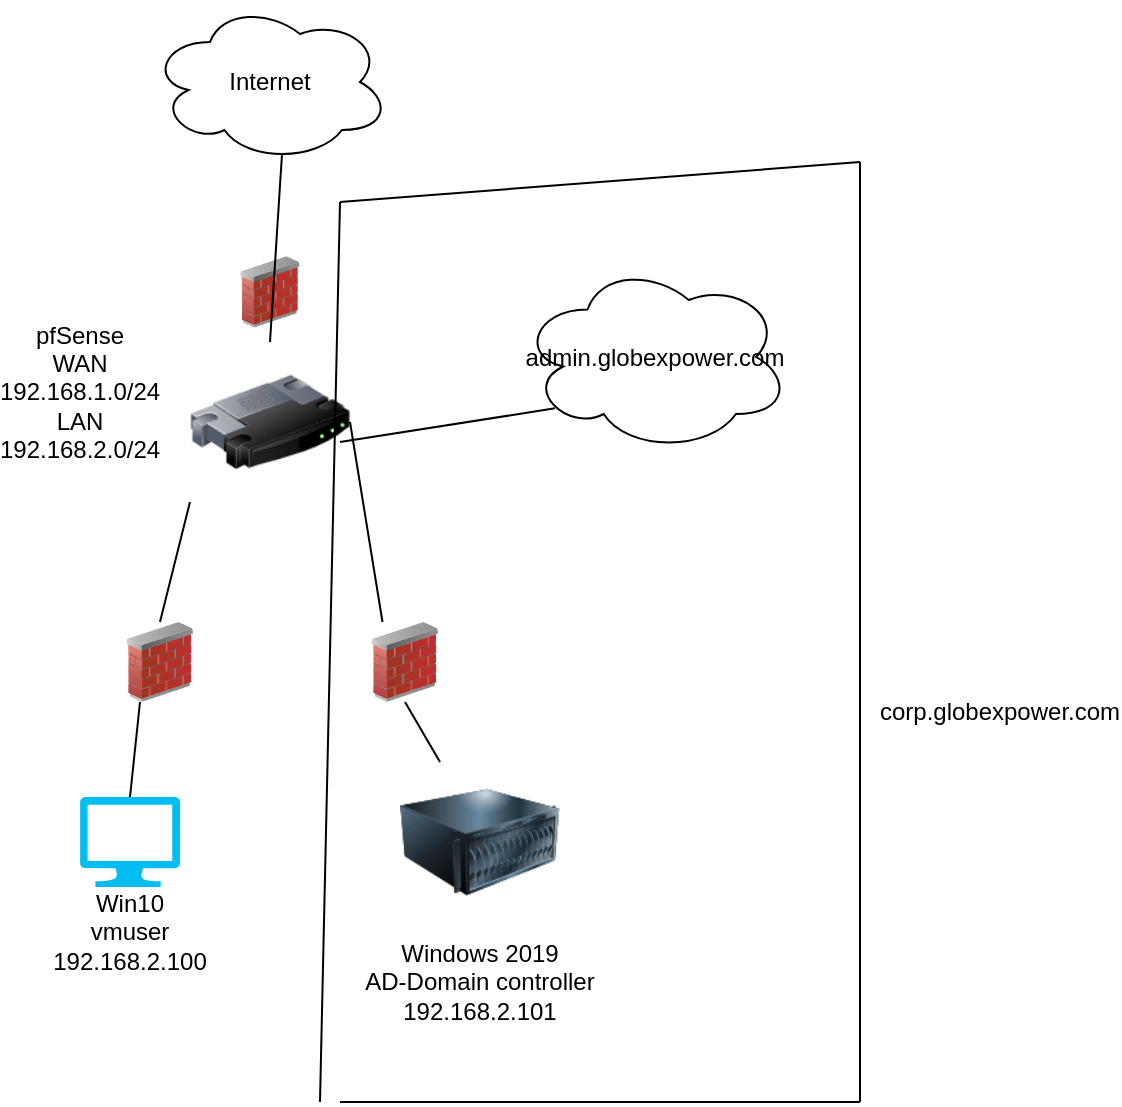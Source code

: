 <mxfile>
    <diagram id="H1Hx_bEJvJnPyrmtZVDR" name="Page-1">
        <mxGraphModel dx="829" dy="1749" grid="1" gridSize="10" guides="1" tooltips="1" connect="1" arrows="1" fold="1" page="1" pageScale="1" pageWidth="850" pageHeight="1100" math="0" shadow="0">
            <root>
                <mxCell id="0"/>
                <mxCell id="1" parent="0"/>
                <mxCell id="2" value="" style="verticalLabelPosition=bottom;html=1;verticalAlign=top;align=center;strokeColor=none;fillColor=#00BEF2;shape=mxgraph.azure.computer;pointerEvents=1;" parent="1" vertex="1">
                    <mxGeometry x="250" y="327.5" width="50" height="45" as="geometry"/>
                </mxCell>
                <mxCell id="3" value="" style="image;html=1;image=img/lib/clip_art/networking/Router_128x128.png" parent="1" vertex="1">
                    <mxGeometry x="305" y="100" width="80" height="80" as="geometry"/>
                </mxCell>
                <mxCell id="4" value="" style="image;html=1;image=img/lib/clip_art/computers/Server_128x128.png" parent="1" vertex="1">
                    <mxGeometry x="410" y="310" width="80" height="80" as="geometry"/>
                </mxCell>
                <mxCell id="5" value="Win10&lt;br&gt;vmuser&lt;br&gt;192.168.2.100" style="text;html=1;strokeColor=none;fillColor=none;align=center;verticalAlign=middle;whiteSpace=wrap;rounded=0;" parent="1" vertex="1">
                    <mxGeometry x="245" y="380" width="60" height="30" as="geometry"/>
                </mxCell>
                <mxCell id="6" value="Windows 2019&lt;br&gt;AD-Domain controller&lt;br&gt;192.168.2.101" style="text;html=1;strokeColor=none;fillColor=none;align=center;verticalAlign=middle;whiteSpace=wrap;rounded=0;" parent="1" vertex="1">
                    <mxGeometry x="390" y="370" width="120" height="100" as="geometry"/>
                </mxCell>
                <mxCell id="7" value="pfSense&lt;br&gt;WAN&lt;br&gt;192.168.1.0/24&lt;br&gt;LAN&lt;br&gt;192.168.2.0/24" style="text;html=1;strokeColor=none;fillColor=none;align=center;verticalAlign=middle;whiteSpace=wrap;rounded=0;" parent="1" vertex="1">
                    <mxGeometry x="220" y="110" width="60" height="30" as="geometry"/>
                </mxCell>
                <mxCell id="9" value="" style="endArrow=none;html=1;entryX=0;entryY=1;entryDx=0;entryDy=0;exitX=0.5;exitY=0;exitDx=0;exitDy=0;exitPerimeter=0;startArrow=none;" parent="1" source="14" target="3" edge="1">
                    <mxGeometry width="50" height="50" relative="1" as="geometry">
                        <mxPoint x="280" y="260" as="sourcePoint"/>
                        <mxPoint x="350" y="130" as="targetPoint"/>
                    </mxGeometry>
                </mxCell>
                <mxCell id="10" value="" style="endArrow=none;html=1;entryX=1;entryY=0.5;entryDx=0;entryDy=0;exitX=0.25;exitY=0;exitDx=0;exitDy=0;startArrow=none;" parent="1" source="12" target="3" edge="1">
                    <mxGeometry width="50" height="50" relative="1" as="geometry">
                        <mxPoint x="300" y="180" as="sourcePoint"/>
                        <mxPoint x="350" y="130" as="targetPoint"/>
                    </mxGeometry>
                </mxCell>
                <mxCell id="11" value="" style="image;html=1;image=img/lib/clip_art/networking/Firewall_02_128x128.png" parent="1" vertex="1">
                    <mxGeometry x="330" y="50" width="30" height="50" as="geometry"/>
                </mxCell>
                <mxCell id="13" value="" style="endArrow=none;html=1;entryX=0.5;entryY=1;entryDx=0;entryDy=0;exitX=0.25;exitY=0;exitDx=0;exitDy=0;" parent="1" source="4" target="12" edge="1">
                    <mxGeometry width="50" height="50" relative="1" as="geometry">
                        <mxPoint x="430" y="310" as="sourcePoint"/>
                        <mxPoint x="385" y="180" as="targetPoint"/>
                    </mxGeometry>
                </mxCell>
                <mxCell id="12" value="" style="image;html=1;image=img/lib/clip_art/networking/Firewall_02_128x128.png" parent="1" vertex="1">
                    <mxGeometry x="390" y="240" width="45" height="40" as="geometry"/>
                </mxCell>
                <mxCell id="15" value="" style="endArrow=none;html=1;exitX=0.5;exitY=0;exitDx=0;exitDy=0;exitPerimeter=0;" parent="1" source="2" edge="1">
                    <mxGeometry width="50" height="50" relative="1" as="geometry">
                        <mxPoint x="275" y="327.5" as="sourcePoint"/>
                        <mxPoint x="280" y="280" as="targetPoint"/>
                    </mxGeometry>
                </mxCell>
                <mxCell id="14" value="" style="image;html=1;image=img/lib/clip_art/networking/Firewall_02_128x128.png" parent="1" vertex="1">
                    <mxGeometry x="270" y="240" width="40" height="40" as="geometry"/>
                </mxCell>
                <mxCell id="16" value="Internet&lt;br&gt;" style="ellipse;shape=cloud;whiteSpace=wrap;html=1;" parent="1" vertex="1">
                    <mxGeometry x="285" y="-70" width="120" height="80" as="geometry"/>
                </mxCell>
                <mxCell id="18" value="" style="endArrow=none;html=1;exitX=0.5;exitY=0;exitDx=0;exitDy=0;entryX=0.55;entryY=0.95;entryDx=0;entryDy=0;entryPerimeter=0;" parent="1" source="3" target="16" edge="1">
                    <mxGeometry width="50" height="50" relative="1" as="geometry">
                        <mxPoint x="270" y="160" as="sourcePoint"/>
                        <mxPoint x="320" y="110" as="targetPoint"/>
                    </mxGeometry>
                </mxCell>
                <mxCell id="20" value="" style="endArrow=none;html=1;" edge="1" parent="1">
                    <mxGeometry width="50" height="50" relative="1" as="geometry">
                        <mxPoint x="370" y="480" as="sourcePoint"/>
                        <mxPoint x="380" y="30" as="targetPoint"/>
                    </mxGeometry>
                </mxCell>
                <mxCell id="21" value="" style="endArrow=none;html=1;" edge="1" parent="1">
                    <mxGeometry width="50" height="50" relative="1" as="geometry">
                        <mxPoint x="380" y="480" as="sourcePoint"/>
                        <mxPoint x="640" y="480" as="targetPoint"/>
                    </mxGeometry>
                </mxCell>
                <mxCell id="22" value="" style="endArrow=none;html=1;" edge="1" parent="1">
                    <mxGeometry width="50" height="50" relative="1" as="geometry">
                        <mxPoint x="640" y="480" as="sourcePoint"/>
                        <mxPoint x="640" y="10" as="targetPoint"/>
                    </mxGeometry>
                </mxCell>
                <mxCell id="24" value="corp.globexpower.com" style="text;html=1;strokeColor=none;fillColor=none;align=center;verticalAlign=middle;whiteSpace=wrap;rounded=0;" vertex="1" parent="1">
                    <mxGeometry x="680" y="270" width="60" height="30" as="geometry"/>
                </mxCell>
                <mxCell id="26" value="admin.globexpower.com" style="ellipse;shape=cloud;whiteSpace=wrap;html=1;" vertex="1" parent="1">
                    <mxGeometry x="470" y="60" width="135" height="95" as="geometry"/>
                </mxCell>
                <mxCell id="27" value="" style="endArrow=none;html=1;" edge="1" parent="1">
                    <mxGeometry width="50" height="50" relative="1" as="geometry">
                        <mxPoint x="640" y="10" as="sourcePoint"/>
                        <mxPoint x="380" y="30" as="targetPoint"/>
                    </mxGeometry>
                </mxCell>
                <mxCell id="29" value="" style="endArrow=none;html=1;entryX=0.13;entryY=0.77;entryDx=0;entryDy=0;entryPerimeter=0;" edge="1" parent="1" target="26">
                    <mxGeometry width="50" height="50" relative="1" as="geometry">
                        <mxPoint x="380" y="150" as="sourcePoint"/>
                        <mxPoint x="490" y="260" as="targetPoint"/>
                    </mxGeometry>
                </mxCell>
            </root>
        </mxGraphModel>
    </diagram>
</mxfile>